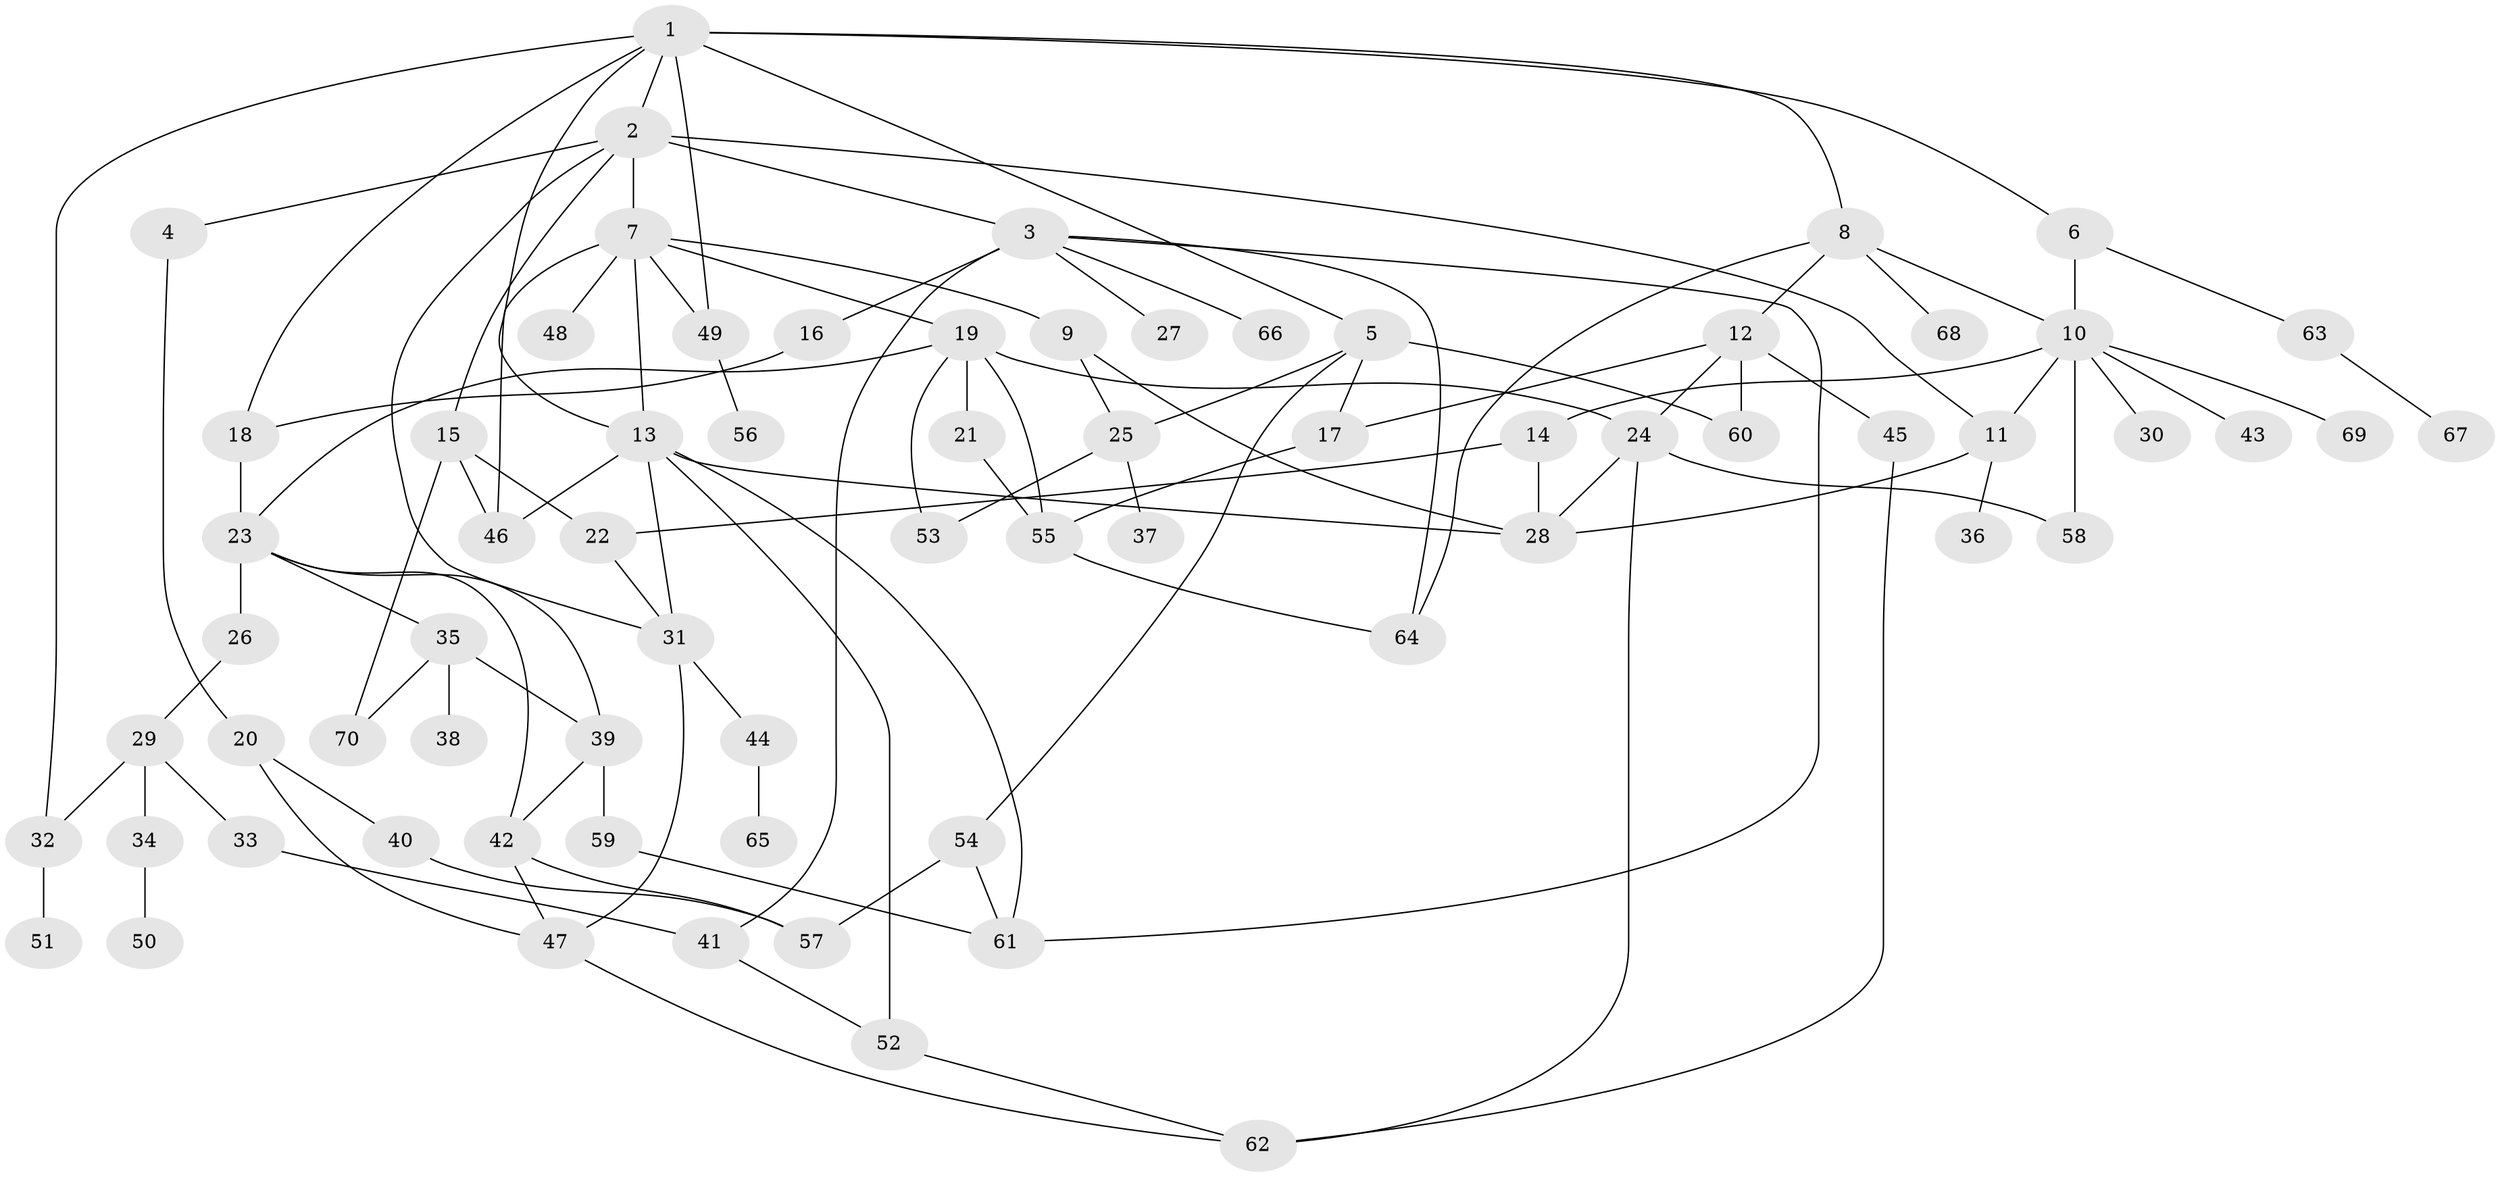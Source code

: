 // original degree distribution, {6: 0.02857142857142857, 7: 0.014285714285714285, 3: 0.17857142857142858, 2: 0.3357142857142857, 4: 0.12142857142857143, 9: 0.007142857142857143, 5: 0.06428571428571428, 1: 0.25}
// Generated by graph-tools (version 1.1) at 2025/34/03/09/25 02:34:13]
// undirected, 70 vertices, 110 edges
graph export_dot {
graph [start="1"]
  node [color=gray90,style=filled];
  1;
  2;
  3;
  4;
  5;
  6;
  7;
  8;
  9;
  10;
  11;
  12;
  13;
  14;
  15;
  16;
  17;
  18;
  19;
  20;
  21;
  22;
  23;
  24;
  25;
  26;
  27;
  28;
  29;
  30;
  31;
  32;
  33;
  34;
  35;
  36;
  37;
  38;
  39;
  40;
  41;
  42;
  43;
  44;
  45;
  46;
  47;
  48;
  49;
  50;
  51;
  52;
  53;
  54;
  55;
  56;
  57;
  58;
  59;
  60;
  61;
  62;
  63;
  64;
  65;
  66;
  67;
  68;
  69;
  70;
  1 -- 2 [weight=1.0];
  1 -- 5 [weight=1.0];
  1 -- 6 [weight=1.0];
  1 -- 8 [weight=1.0];
  1 -- 13 [weight=1.0];
  1 -- 18 [weight=1.0];
  1 -- 32 [weight=1.0];
  1 -- 49 [weight=1.0];
  2 -- 3 [weight=1.0];
  2 -- 4 [weight=1.0];
  2 -- 7 [weight=1.0];
  2 -- 11 [weight=1.0];
  2 -- 15 [weight=1.0];
  2 -- 31 [weight=1.0];
  3 -- 16 [weight=1.0];
  3 -- 27 [weight=1.0];
  3 -- 41 [weight=2.0];
  3 -- 61 [weight=1.0];
  3 -- 64 [weight=1.0];
  3 -- 66 [weight=1.0];
  4 -- 20 [weight=1.0];
  5 -- 17 [weight=1.0];
  5 -- 25 [weight=1.0];
  5 -- 54 [weight=1.0];
  5 -- 60 [weight=1.0];
  6 -- 10 [weight=1.0];
  6 -- 63 [weight=1.0];
  7 -- 9 [weight=1.0];
  7 -- 13 [weight=1.0];
  7 -- 19 [weight=1.0];
  7 -- 46 [weight=1.0];
  7 -- 48 [weight=1.0];
  7 -- 49 [weight=1.0];
  8 -- 10 [weight=1.0];
  8 -- 12 [weight=1.0];
  8 -- 64 [weight=1.0];
  8 -- 68 [weight=1.0];
  9 -- 25 [weight=1.0];
  9 -- 28 [weight=1.0];
  10 -- 11 [weight=1.0];
  10 -- 14 [weight=1.0];
  10 -- 30 [weight=1.0];
  10 -- 43 [weight=1.0];
  10 -- 58 [weight=1.0];
  10 -- 69 [weight=1.0];
  11 -- 28 [weight=1.0];
  11 -- 36 [weight=1.0];
  12 -- 17 [weight=1.0];
  12 -- 24 [weight=1.0];
  12 -- 45 [weight=2.0];
  12 -- 60 [weight=1.0];
  13 -- 28 [weight=1.0];
  13 -- 31 [weight=1.0];
  13 -- 46 [weight=1.0];
  13 -- 52 [weight=1.0];
  13 -- 61 [weight=1.0];
  14 -- 22 [weight=1.0];
  14 -- 28 [weight=2.0];
  15 -- 22 [weight=1.0];
  15 -- 46 [weight=1.0];
  15 -- 70 [weight=1.0];
  16 -- 18 [weight=1.0];
  17 -- 55 [weight=1.0];
  18 -- 23 [weight=2.0];
  19 -- 21 [weight=3.0];
  19 -- 23 [weight=1.0];
  19 -- 24 [weight=1.0];
  19 -- 53 [weight=1.0];
  19 -- 55 [weight=1.0];
  20 -- 40 [weight=1.0];
  20 -- 47 [weight=1.0];
  21 -- 55 [weight=1.0];
  22 -- 31 [weight=1.0];
  23 -- 26 [weight=1.0];
  23 -- 35 [weight=1.0];
  23 -- 39 [weight=1.0];
  23 -- 42 [weight=1.0];
  24 -- 28 [weight=1.0];
  24 -- 58 [weight=1.0];
  24 -- 62 [weight=1.0];
  25 -- 37 [weight=1.0];
  25 -- 53 [weight=1.0];
  26 -- 29 [weight=1.0];
  29 -- 32 [weight=1.0];
  29 -- 33 [weight=1.0];
  29 -- 34 [weight=1.0];
  31 -- 44 [weight=1.0];
  31 -- 47 [weight=1.0];
  32 -- 51 [weight=1.0];
  33 -- 41 [weight=1.0];
  34 -- 50 [weight=1.0];
  35 -- 38 [weight=2.0];
  35 -- 39 [weight=1.0];
  35 -- 70 [weight=1.0];
  39 -- 42 [weight=1.0];
  39 -- 59 [weight=1.0];
  40 -- 57 [weight=1.0];
  41 -- 52 [weight=1.0];
  42 -- 47 [weight=1.0];
  42 -- 57 [weight=1.0];
  44 -- 65 [weight=1.0];
  45 -- 62 [weight=1.0];
  47 -- 62 [weight=1.0];
  49 -- 56 [weight=1.0];
  52 -- 62 [weight=1.0];
  54 -- 57 [weight=1.0];
  54 -- 61 [weight=1.0];
  55 -- 64 [weight=1.0];
  59 -- 61 [weight=1.0];
  63 -- 67 [weight=1.0];
}
